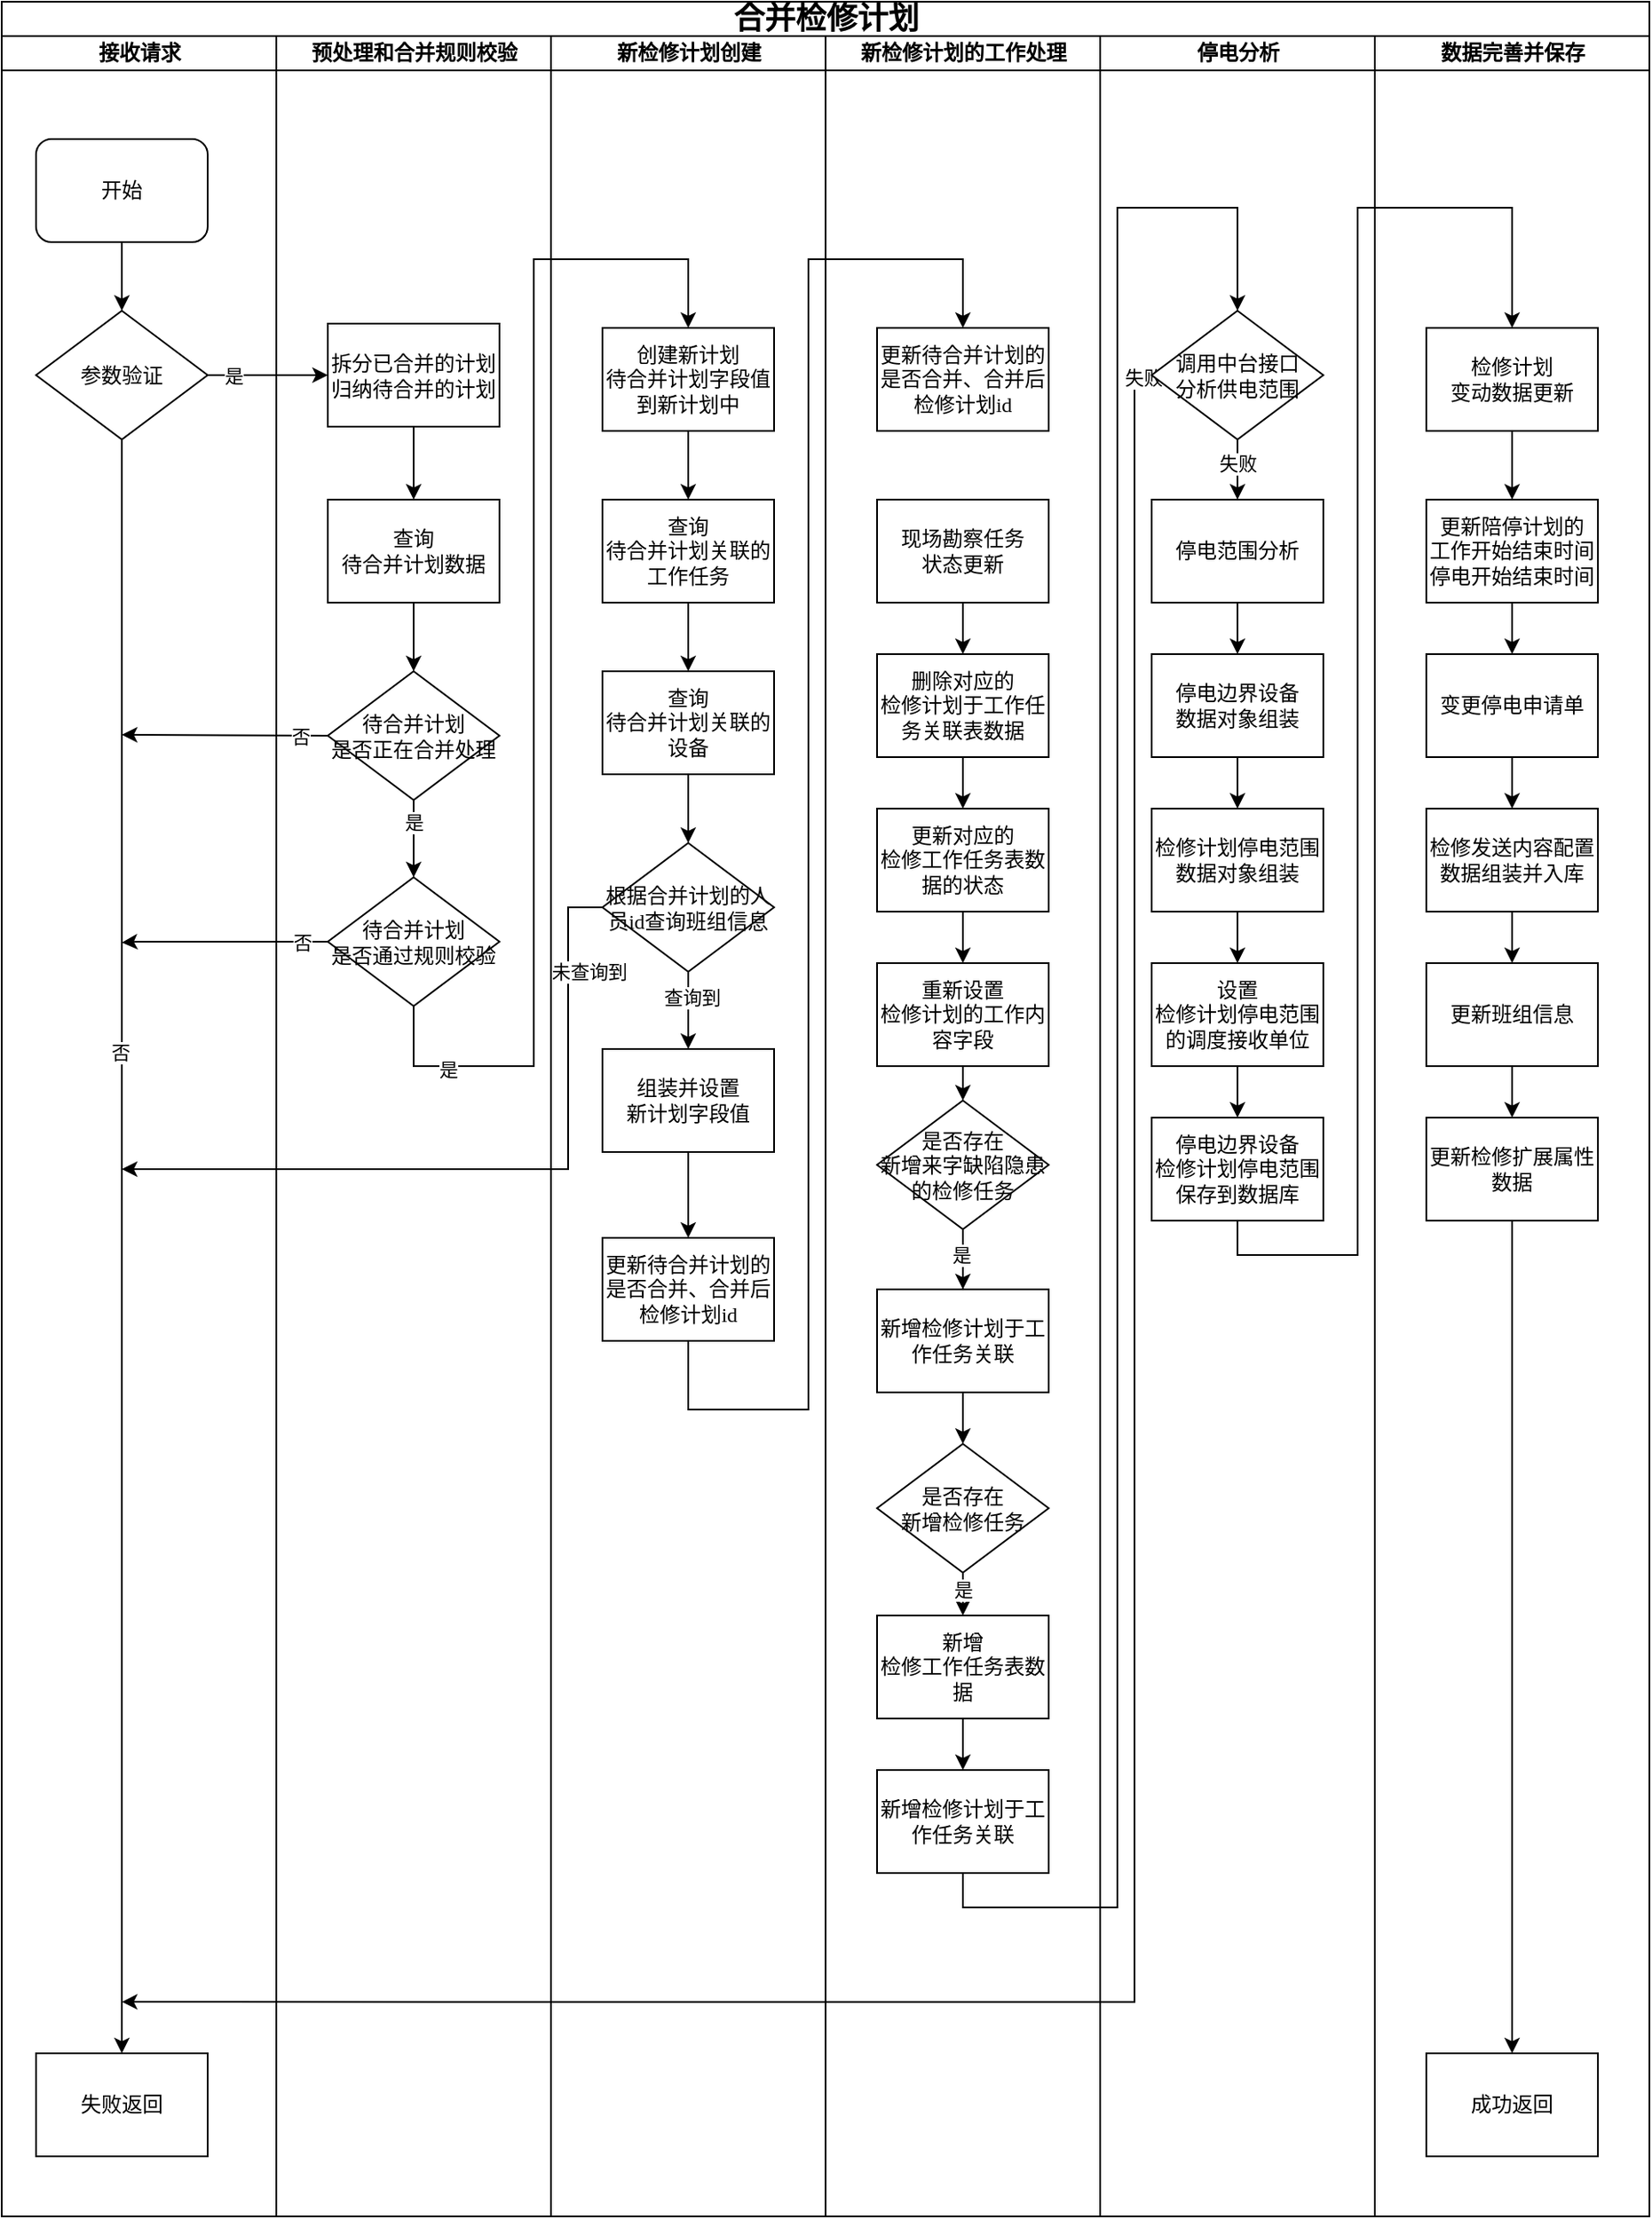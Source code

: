 <mxfile version="26.1.3">
  <diagram name="Page-1" id="74e2e168-ea6b-b213-b513-2b3c1d86103e">
    <mxGraphModel dx="1050" dy="557" grid="1" gridSize="10" guides="1" tooltips="1" connect="1" arrows="1" fold="1" page="1" pageScale="1" pageWidth="1100" pageHeight="850" background="none" math="0" shadow="0">
      <root>
        <mxCell id="0" />
        <mxCell id="1" parent="0" />
        <mxCell id="fE4-dgEbrBtRc29Lr3Ju-1" value="&lt;font style=&quot;font-size: 18px;&quot;&gt;合并检修计划&lt;/font&gt;" style="swimlane;html=1;childLayout=stackLayout;startSize=20;rounded=0;shadow=0;labelBackgroundColor=none;strokeWidth=1;fontFamily=Verdana;fontSize=8;align=center;" vertex="1" parent="1">
          <mxGeometry x="70" y="20" width="960" height="1290" as="geometry" />
        </mxCell>
        <mxCell id="fE4-dgEbrBtRc29Lr3Ju-2" value="接收请求" style="swimlane;html=1;startSize=20;" vertex="1" parent="fE4-dgEbrBtRc29Lr3Ju-1">
          <mxGeometry y="20" width="160" height="1270" as="geometry">
            <mxRectangle y="20" width="40" height="730" as="alternateBounds" />
          </mxGeometry>
        </mxCell>
        <mxCell id="fE4-dgEbrBtRc29Lr3Ju-3" style="edgeStyle=orthogonalEdgeStyle;rounded=0;orthogonalLoop=1;jettySize=auto;html=1;exitX=0.5;exitY=1;exitDx=0;exitDy=0;entryX=0.5;entryY=0;entryDx=0;entryDy=0;" edge="1" parent="fE4-dgEbrBtRc29Lr3Ju-2" source="fE4-dgEbrBtRc29Lr3Ju-4" target="fE4-dgEbrBtRc29Lr3Ju-5">
          <mxGeometry relative="1" as="geometry" />
        </mxCell>
        <mxCell id="fE4-dgEbrBtRc29Lr3Ju-4" value="&lt;font style=&quot;font-size: 12px;&quot;&gt;开始&lt;/font&gt;" style="rounded=1;whiteSpace=wrap;html=1;shadow=0;labelBackgroundColor=none;strokeWidth=1;fontFamily=Verdana;fontSize=8;align=center;" vertex="1" parent="fE4-dgEbrBtRc29Lr3Ju-2">
          <mxGeometry x="20" y="60" width="100" height="60" as="geometry" />
        </mxCell>
        <mxCell id="fE4-dgEbrBtRc29Lr3Ju-5" value="&lt;font style=&quot;font-size: 12px;&quot;&gt;参数验证&lt;/font&gt;" style="rhombus;whiteSpace=wrap;html=1;rounded=0;shadow=0;labelBackgroundColor=none;strokeWidth=1;fontFamily=Verdana;fontSize=8;align=center;" vertex="1" parent="fE4-dgEbrBtRc29Lr3Ju-2">
          <mxGeometry x="20" y="160" width="100" height="75" as="geometry" />
        </mxCell>
        <mxCell id="fE4-dgEbrBtRc29Lr3Ju-6" style="edgeStyle=orthogonalEdgeStyle;rounded=0;orthogonalLoop=1;jettySize=auto;html=1;exitX=0.5;exitY=1;exitDx=0;exitDy=0;entryX=0.5;entryY=0;entryDx=0;entryDy=0;" edge="1" parent="fE4-dgEbrBtRc29Lr3Ju-2" source="fE4-dgEbrBtRc29Lr3Ju-5" target="fE4-dgEbrBtRc29Lr3Ju-8">
          <mxGeometry relative="1" as="geometry">
            <mxPoint x="70" y="980" as="targetPoint" />
          </mxGeometry>
        </mxCell>
        <mxCell id="fE4-dgEbrBtRc29Lr3Ju-7" value="否" style="edgeLabel;html=1;align=center;verticalAlign=middle;resizable=0;points=[];" vertex="1" connectable="0" parent="fE4-dgEbrBtRc29Lr3Ju-6">
          <mxGeometry x="-0.24" y="-1" relative="1" as="geometry">
            <mxPoint as="offset" />
          </mxGeometry>
        </mxCell>
        <mxCell id="fE4-dgEbrBtRc29Lr3Ju-8" value="&lt;span style=&quot;font-size: 12px;&quot;&gt;失败返回&lt;/span&gt;" style="whiteSpace=wrap;html=1;fontSize=8;fontFamily=Verdana;rounded=0;shadow=0;labelBackgroundColor=none;strokeWidth=1;" vertex="1" parent="fE4-dgEbrBtRc29Lr3Ju-2">
          <mxGeometry x="20" y="1175" width="100" height="60" as="geometry" />
        </mxCell>
        <mxCell id="fE4-dgEbrBtRc29Lr3Ju-9" value="预处理和合并规则校验" style="swimlane;html=1;startSize=20;" vertex="1" parent="fE4-dgEbrBtRc29Lr3Ju-1">
          <mxGeometry x="160" y="20" width="160" height="1270" as="geometry" />
        </mxCell>
        <mxCell id="fE4-dgEbrBtRc29Lr3Ju-90" style="edgeStyle=orthogonalEdgeStyle;rounded=0;orthogonalLoop=1;jettySize=auto;html=1;exitX=0.5;exitY=1;exitDx=0;exitDy=0;entryX=0.5;entryY=0;entryDx=0;entryDy=0;" edge="1" parent="fE4-dgEbrBtRc29Lr3Ju-9" source="fE4-dgEbrBtRc29Lr3Ju-87">
          <mxGeometry relative="1" as="geometry">
            <mxPoint x="80" y="270" as="targetPoint" />
          </mxGeometry>
        </mxCell>
        <mxCell id="fE4-dgEbrBtRc29Lr3Ju-87" value="&lt;span style=&quot;font-size: 12px;&quot;&gt;拆分&lt;/span&gt;&lt;span style=&quot;font-size: 12px; background-color: transparent; color: light-dark(rgb(0, 0, 0), rgb(255, 255, 255));&quot;&gt;已合并的计划&lt;/span&gt;&lt;div&gt;&lt;span style=&quot;font-size: 12px;&quot;&gt;归纳待合并的计划&lt;/span&gt;&lt;/div&gt;" style="whiteSpace=wrap;html=1;fontSize=8;fontFamily=Verdana;rounded=0;shadow=0;labelBackgroundColor=none;strokeWidth=1;" vertex="1" parent="fE4-dgEbrBtRc29Lr3Ju-9">
          <mxGeometry x="30" y="167.5" width="100" height="60" as="geometry" />
        </mxCell>
        <mxCell id="fE4-dgEbrBtRc29Lr3Ju-95" style="edgeStyle=orthogonalEdgeStyle;rounded=0;orthogonalLoop=1;jettySize=auto;html=1;exitX=0;exitY=0.5;exitDx=0;exitDy=0;" edge="1" parent="fE4-dgEbrBtRc29Lr3Ju-9" source="fE4-dgEbrBtRc29Lr3Ju-92">
          <mxGeometry relative="1" as="geometry">
            <mxPoint x="-90" y="407" as="targetPoint" />
          </mxGeometry>
        </mxCell>
        <mxCell id="fE4-dgEbrBtRc29Lr3Ju-97" value="否" style="edgeLabel;html=1;align=center;verticalAlign=middle;resizable=0;points=[];" vertex="1" connectable="0" parent="fE4-dgEbrBtRc29Lr3Ju-95">
          <mxGeometry x="-0.728" relative="1" as="geometry">
            <mxPoint as="offset" />
          </mxGeometry>
        </mxCell>
        <mxCell id="fE4-dgEbrBtRc29Lr3Ju-96" style="edgeStyle=orthogonalEdgeStyle;rounded=0;orthogonalLoop=1;jettySize=auto;html=1;" edge="1" parent="fE4-dgEbrBtRc29Lr3Ju-9" source="fE4-dgEbrBtRc29Lr3Ju-93">
          <mxGeometry relative="1" as="geometry">
            <mxPoint x="-90" y="528" as="targetPoint" />
            <Array as="points">
              <mxPoint x="-80" y="528" />
              <mxPoint x="-90" y="528" />
            </Array>
          </mxGeometry>
        </mxCell>
        <mxCell id="fE4-dgEbrBtRc29Lr3Ju-98" value="否" style="edgeLabel;html=1;align=center;verticalAlign=middle;resizable=0;points=[];" vertex="1" connectable="0" parent="fE4-dgEbrBtRc29Lr3Ju-96">
          <mxGeometry x="-0.739" relative="1" as="geometry">
            <mxPoint as="offset" />
          </mxGeometry>
        </mxCell>
        <mxCell id="fE4-dgEbrBtRc29Lr3Ju-92" value="&lt;font style=&quot;font-size: 12px;&quot;&gt;待合并计划&lt;/font&gt;&lt;div&gt;&lt;font style=&quot;font-size: 12px;&quot;&gt;是否正在合并处理&lt;/font&gt;&lt;/div&gt;" style="rhombus;whiteSpace=wrap;html=1;rounded=0;shadow=0;labelBackgroundColor=none;strokeWidth=1;fontFamily=Verdana;fontSize=8;align=center;" vertex="1" parent="fE4-dgEbrBtRc29Lr3Ju-9">
          <mxGeometry x="30" y="370" width="100" height="75" as="geometry" />
        </mxCell>
        <mxCell id="fE4-dgEbrBtRc29Lr3Ju-93" value="&lt;span style=&quot;font-size: 12px;&quot;&gt;待合并计划&lt;/span&gt;&lt;div&gt;&lt;span style=&quot;font-size: 12px;&quot;&gt;是否通过规则校验&lt;/span&gt;&lt;/div&gt;" style="rhombus;whiteSpace=wrap;html=1;rounded=0;shadow=0;labelBackgroundColor=none;strokeWidth=1;fontFamily=Verdana;fontSize=8;align=center;" vertex="1" parent="fE4-dgEbrBtRc29Lr3Ju-9">
          <mxGeometry x="30" y="490" width="100" height="75" as="geometry" />
        </mxCell>
        <mxCell id="fE4-dgEbrBtRc29Lr3Ju-94" style="edgeStyle=orthogonalEdgeStyle;rounded=0;orthogonalLoop=1;jettySize=auto;html=1;exitX=0.5;exitY=1;exitDx=0;exitDy=0;" edge="1" parent="fE4-dgEbrBtRc29Lr3Ju-9" source="fE4-dgEbrBtRc29Lr3Ju-92" target="fE4-dgEbrBtRc29Lr3Ju-93">
          <mxGeometry relative="1" as="geometry" />
        </mxCell>
        <mxCell id="fE4-dgEbrBtRc29Lr3Ju-99" value="是" style="edgeLabel;html=1;align=center;verticalAlign=middle;resizable=0;points=[];" vertex="1" connectable="0" parent="fE4-dgEbrBtRc29Lr3Ju-94">
          <mxGeometry x="-0.415" relative="1" as="geometry">
            <mxPoint as="offset" />
          </mxGeometry>
        </mxCell>
        <mxCell id="fE4-dgEbrBtRc29Lr3Ju-104" style="edgeStyle=orthogonalEdgeStyle;rounded=0;orthogonalLoop=1;jettySize=auto;html=1;exitX=0.5;exitY=1;exitDx=0;exitDy=0;" edge="1" parent="fE4-dgEbrBtRc29Lr3Ju-9" source="fE4-dgEbrBtRc29Lr3Ju-103" target="fE4-dgEbrBtRc29Lr3Ju-92">
          <mxGeometry relative="1" as="geometry" />
        </mxCell>
        <mxCell id="fE4-dgEbrBtRc29Lr3Ju-103" value="&lt;span style=&quot;font-size: 12px;&quot;&gt;查询&lt;/span&gt;&lt;div&gt;&lt;span style=&quot;font-size: 12px;&quot;&gt;待合并计划数据&lt;/span&gt;&lt;/div&gt;" style="whiteSpace=wrap;html=1;fontSize=8;fontFamily=Verdana;rounded=0;shadow=0;labelBackgroundColor=none;strokeWidth=1;" vertex="1" parent="fE4-dgEbrBtRc29Lr3Ju-9">
          <mxGeometry x="30" y="270" width="100" height="60" as="geometry" />
        </mxCell>
        <mxCell id="fE4-dgEbrBtRc29Lr3Ju-13" value="新检修计划创建" style="swimlane;html=1;startSize=20;" vertex="1" parent="fE4-dgEbrBtRc29Lr3Ju-1">
          <mxGeometry x="320" y="20" width="160" height="1270" as="geometry" />
        </mxCell>
        <mxCell id="fE4-dgEbrBtRc29Lr3Ju-17" style="edgeStyle=orthogonalEdgeStyle;rounded=0;orthogonalLoop=1;jettySize=auto;html=1;exitX=0.5;exitY=1;exitDx=0;exitDy=0;entryX=0.5;entryY=0;entryDx=0;entryDy=0;" edge="1" parent="fE4-dgEbrBtRc29Lr3Ju-13" source="fE4-dgEbrBtRc29Lr3Ju-18" target="fE4-dgEbrBtRc29Lr3Ju-20">
          <mxGeometry relative="1" as="geometry" />
        </mxCell>
        <mxCell id="fE4-dgEbrBtRc29Lr3Ju-18" value="&lt;span style=&quot;font-size: 12px;&quot;&gt;查询&lt;/span&gt;&lt;div&gt;&lt;span style=&quot;font-size: 12px;&quot;&gt;待合并计划关联的工作任务&lt;/span&gt;&lt;/div&gt;" style="whiteSpace=wrap;html=1;fontSize=8;fontFamily=Verdana;rounded=0;shadow=0;labelBackgroundColor=none;strokeWidth=1;" vertex="1" parent="fE4-dgEbrBtRc29Lr3Ju-13">
          <mxGeometry x="30" y="270" width="100" height="60" as="geometry" />
        </mxCell>
        <mxCell id="fE4-dgEbrBtRc29Lr3Ju-107" style="edgeStyle=orthogonalEdgeStyle;rounded=0;orthogonalLoop=1;jettySize=auto;html=1;exitX=0.5;exitY=1;exitDx=0;exitDy=0;entryX=0.5;entryY=0;entryDx=0;entryDy=0;" edge="1" parent="fE4-dgEbrBtRc29Lr3Ju-13" source="fE4-dgEbrBtRc29Lr3Ju-20" target="fE4-dgEbrBtRc29Lr3Ju-106">
          <mxGeometry relative="1" as="geometry" />
        </mxCell>
        <mxCell id="fE4-dgEbrBtRc29Lr3Ju-20" value="&lt;span style=&quot;font-size: 12px;&quot;&gt;查询&lt;/span&gt;&lt;div&gt;&lt;span style=&quot;font-size: 12px;&quot;&gt;待合并计划关联的&lt;/span&gt;&lt;/div&gt;&lt;div&gt;&lt;span style=&quot;font-size: 12px;&quot;&gt;设备&lt;/span&gt;&lt;/div&gt;" style="whiteSpace=wrap;html=1;fontSize=8;fontFamily=Verdana;rounded=0;shadow=0;labelBackgroundColor=none;strokeWidth=1;" vertex="1" parent="fE4-dgEbrBtRc29Lr3Ju-13">
          <mxGeometry x="30" y="370" width="100" height="60" as="geometry" />
        </mxCell>
        <mxCell id="fE4-dgEbrBtRc29Lr3Ju-105" style="edgeStyle=orthogonalEdgeStyle;rounded=0;orthogonalLoop=1;jettySize=auto;html=1;exitX=0.5;exitY=1;exitDx=0;exitDy=0;" edge="1" parent="fE4-dgEbrBtRc29Lr3Ju-13" source="fE4-dgEbrBtRc29Lr3Ju-100" target="fE4-dgEbrBtRc29Lr3Ju-18">
          <mxGeometry relative="1" as="geometry" />
        </mxCell>
        <mxCell id="fE4-dgEbrBtRc29Lr3Ju-100" value="&lt;span style=&quot;font-size: 12px;&quot;&gt;创建新计划&lt;/span&gt;&lt;div&gt;&lt;span style=&quot;font-size: 12px;&quot;&gt;待合并计划字段值到新计划中&lt;/span&gt;&lt;/div&gt;" style="whiteSpace=wrap;html=1;fontSize=8;fontFamily=Verdana;rounded=0;shadow=0;labelBackgroundColor=none;strokeWidth=1;" vertex="1" parent="fE4-dgEbrBtRc29Lr3Ju-13">
          <mxGeometry x="30" y="170" width="100" height="60" as="geometry" />
        </mxCell>
        <mxCell id="fE4-dgEbrBtRc29Lr3Ju-117" style="edgeStyle=orthogonalEdgeStyle;rounded=0;orthogonalLoop=1;jettySize=auto;html=1;exitX=0.5;exitY=1;exitDx=0;exitDy=0;" edge="1" parent="fE4-dgEbrBtRc29Lr3Ju-13" source="fE4-dgEbrBtRc29Lr3Ju-106" target="fE4-dgEbrBtRc29Lr3Ju-116">
          <mxGeometry relative="1" as="geometry" />
        </mxCell>
        <mxCell id="fE4-dgEbrBtRc29Lr3Ju-122" value="查询到" style="edgeLabel;html=1;align=center;verticalAlign=middle;resizable=0;points=[];" vertex="1" connectable="0" parent="fE4-dgEbrBtRc29Lr3Ju-117">
          <mxGeometry x="-0.36" y="2" relative="1" as="geometry">
            <mxPoint as="offset" />
          </mxGeometry>
        </mxCell>
        <mxCell id="fE4-dgEbrBtRc29Lr3Ju-118" style="edgeStyle=orthogonalEdgeStyle;rounded=0;orthogonalLoop=1;jettySize=auto;html=1;exitX=0;exitY=0.5;exitDx=0;exitDy=0;" edge="1" parent="fE4-dgEbrBtRc29Lr3Ju-13" source="fE4-dgEbrBtRc29Lr3Ju-106">
          <mxGeometry relative="1" as="geometry">
            <mxPoint x="-250" y="660" as="targetPoint" />
            <Array as="points">
              <mxPoint x="10" y="507" />
              <mxPoint x="10" y="660" />
              <mxPoint x="-250" y="660" />
            </Array>
          </mxGeometry>
        </mxCell>
        <mxCell id="fE4-dgEbrBtRc29Lr3Ju-106" value="&lt;span style=&quot;font-size: 12px;&quot;&gt;根据合并计划的人员id查询班组信息&lt;/span&gt;" style="rhombus;whiteSpace=wrap;html=1;rounded=0;shadow=0;labelBackgroundColor=none;strokeWidth=1;fontFamily=Verdana;fontSize=8;align=center;" vertex="1" parent="fE4-dgEbrBtRc29Lr3Ju-13">
          <mxGeometry x="30" y="470" width="100" height="75" as="geometry" />
        </mxCell>
        <mxCell id="fE4-dgEbrBtRc29Lr3Ju-126" style="edgeStyle=orthogonalEdgeStyle;rounded=0;orthogonalLoop=1;jettySize=auto;html=1;exitX=0.5;exitY=1;exitDx=0;exitDy=0;entryX=0.5;entryY=0;entryDx=0;entryDy=0;" edge="1" parent="fE4-dgEbrBtRc29Lr3Ju-13" source="fE4-dgEbrBtRc29Lr3Ju-116" target="fE4-dgEbrBtRc29Lr3Ju-125">
          <mxGeometry relative="1" as="geometry" />
        </mxCell>
        <mxCell id="fE4-dgEbrBtRc29Lr3Ju-116" value="&lt;span style=&quot;font-size: 12px;&quot;&gt;组装并设置&lt;/span&gt;&lt;div&gt;&lt;span style=&quot;font-size: 12px;&quot;&gt;新计划字段值&lt;/span&gt;&lt;/div&gt;" style="whiteSpace=wrap;html=1;fontSize=8;fontFamily=Verdana;rounded=0;shadow=0;labelBackgroundColor=none;strokeWidth=1;" vertex="1" parent="fE4-dgEbrBtRc29Lr3Ju-13">
          <mxGeometry x="30" y="590" width="100" height="60" as="geometry" />
        </mxCell>
        <mxCell id="fE4-dgEbrBtRc29Lr3Ju-121" value="未查询到" style="edgeLabel;html=1;align=center;verticalAlign=middle;resizable=0;points=[];" vertex="1" connectable="0" parent="fE4-dgEbrBtRc29Lr3Ju-13">
          <mxGeometry x="22.199" y="544.999" as="geometry" />
        </mxCell>
        <mxCell id="fE4-dgEbrBtRc29Lr3Ju-125" value="&lt;span style=&quot;font-size: 12px;&quot;&gt;更新待合并计划的是否合并、合并后检修计划id&lt;/span&gt;" style="whiteSpace=wrap;html=1;fontSize=8;fontFamily=Verdana;rounded=0;shadow=0;labelBackgroundColor=none;strokeWidth=1;" vertex="1" parent="fE4-dgEbrBtRc29Lr3Ju-13">
          <mxGeometry x="30" y="700" width="100" height="60" as="geometry" />
        </mxCell>
        <mxCell id="fE4-dgEbrBtRc29Lr3Ju-21" value="新检修计划的工作处理" style="swimlane;html=1;startSize=20;" vertex="1" parent="fE4-dgEbrBtRc29Lr3Ju-1">
          <mxGeometry x="480" y="20" width="160" height="1270" as="geometry" />
        </mxCell>
        <mxCell id="fE4-dgEbrBtRc29Lr3Ju-27" style="edgeStyle=orthogonalEdgeStyle;rounded=0;orthogonalLoop=1;jettySize=auto;html=1;exitX=0.5;exitY=1;exitDx=0;exitDy=0;" edge="1" parent="fE4-dgEbrBtRc29Lr3Ju-21" source="fE4-dgEbrBtRc29Lr3Ju-28" target="fE4-dgEbrBtRc29Lr3Ju-30">
          <mxGeometry relative="1" as="geometry" />
        </mxCell>
        <mxCell id="fE4-dgEbrBtRc29Lr3Ju-28" value="&lt;span style=&quot;font-size: 12px;&quot;&gt;现场勘察任务&lt;/span&gt;&lt;div&gt;&lt;span style=&quot;font-size: 12px;&quot;&gt;状态更新&lt;/span&gt;&lt;/div&gt;" style="whiteSpace=wrap;html=1;fontSize=8;fontFamily=Verdana;rounded=0;shadow=0;labelBackgroundColor=none;strokeWidth=1;" vertex="1" parent="fE4-dgEbrBtRc29Lr3Ju-21">
          <mxGeometry x="30" y="270" width="100" height="60" as="geometry" />
        </mxCell>
        <mxCell id="fE4-dgEbrBtRc29Lr3Ju-29" style="edgeStyle=orthogonalEdgeStyle;rounded=0;orthogonalLoop=1;jettySize=auto;html=1;exitX=0.5;exitY=1;exitDx=0;exitDy=0;entryX=0.5;entryY=0;entryDx=0;entryDy=0;" edge="1" parent="fE4-dgEbrBtRc29Lr3Ju-21" source="fE4-dgEbrBtRc29Lr3Ju-30" target="fE4-dgEbrBtRc29Lr3Ju-32">
          <mxGeometry relative="1" as="geometry" />
        </mxCell>
        <mxCell id="fE4-dgEbrBtRc29Lr3Ju-30" value="&lt;span style=&quot;font-size: 12px;&quot;&gt;删除对应的&lt;/span&gt;&lt;div&gt;&lt;span style=&quot;font-size: 12px;&quot;&gt;检修计划于工作任务关联表数据&lt;/span&gt;&lt;/div&gt;" style="whiteSpace=wrap;html=1;fontSize=8;fontFamily=Verdana;rounded=0;shadow=0;labelBackgroundColor=none;strokeWidth=1;" vertex="1" parent="fE4-dgEbrBtRc29Lr3Ju-21">
          <mxGeometry x="30" y="360" width="100" height="60" as="geometry" />
        </mxCell>
        <mxCell id="fE4-dgEbrBtRc29Lr3Ju-31" style="edgeStyle=orthogonalEdgeStyle;rounded=0;orthogonalLoop=1;jettySize=auto;html=1;exitX=0.5;exitY=1;exitDx=0;exitDy=0;entryX=0.5;entryY=0;entryDx=0;entryDy=0;" edge="1" parent="fE4-dgEbrBtRc29Lr3Ju-21" source="fE4-dgEbrBtRc29Lr3Ju-32" target="fE4-dgEbrBtRc29Lr3Ju-34">
          <mxGeometry relative="1" as="geometry" />
        </mxCell>
        <mxCell id="fE4-dgEbrBtRc29Lr3Ju-32" value="&lt;span style=&quot;font-size: 12px;&quot;&gt;更新对应的&lt;/span&gt;&lt;div&gt;&lt;span style=&quot;font-size: 12px;&quot;&gt;检修工作任务表数据的状态&lt;/span&gt;&lt;/div&gt;" style="whiteSpace=wrap;html=1;fontSize=8;fontFamily=Verdana;rounded=0;shadow=0;labelBackgroundColor=none;strokeWidth=1;" vertex="1" parent="fE4-dgEbrBtRc29Lr3Ju-21">
          <mxGeometry x="30" y="450" width="100" height="60" as="geometry" />
        </mxCell>
        <mxCell id="fE4-dgEbrBtRc29Lr3Ju-33" style="edgeStyle=orthogonalEdgeStyle;rounded=0;orthogonalLoop=1;jettySize=auto;html=1;exitX=0.5;exitY=1;exitDx=0;exitDy=0;entryX=0.5;entryY=0;entryDx=0;entryDy=0;" edge="1" parent="fE4-dgEbrBtRc29Lr3Ju-21" source="fE4-dgEbrBtRc29Lr3Ju-34" target="fE4-dgEbrBtRc29Lr3Ju-42">
          <mxGeometry relative="1" as="geometry" />
        </mxCell>
        <mxCell id="fE4-dgEbrBtRc29Lr3Ju-34" value="&lt;span style=&quot;font-size: 12px;&quot;&gt;重新设置&lt;/span&gt;&lt;div&gt;&lt;span style=&quot;font-size: 12px;&quot;&gt;检修计划的工作内容字段&lt;/span&gt;&lt;/div&gt;" style="whiteSpace=wrap;html=1;fontSize=8;fontFamily=Verdana;rounded=0;shadow=0;labelBackgroundColor=none;strokeWidth=1;" vertex="1" parent="fE4-dgEbrBtRc29Lr3Ju-21">
          <mxGeometry x="30" y="540" width="100" height="60" as="geometry" />
        </mxCell>
        <mxCell id="fE4-dgEbrBtRc29Lr3Ju-35" value="&lt;span style=&quot;font-size: 12px;&quot;&gt;是否存在&lt;/span&gt;&lt;div&gt;&lt;span style=&quot;font-size: 12px;&quot;&gt;新增&lt;/span&gt;&lt;span style=&quot;font-size: 12px; background-color: transparent; color: light-dark(rgb(0, 0, 0), rgb(255, 255, 255));&quot;&gt;检修任务&lt;/span&gt;&lt;/div&gt;" style="rhombus;whiteSpace=wrap;html=1;rounded=0;shadow=0;labelBackgroundColor=none;strokeWidth=1;fontFamily=Verdana;fontSize=8;align=center;" vertex="1" parent="fE4-dgEbrBtRc29Lr3Ju-21">
          <mxGeometry x="30" y="820" width="100" height="75" as="geometry" />
        </mxCell>
        <mxCell id="fE4-dgEbrBtRc29Lr3Ju-36" value="&lt;div&gt;&lt;span style=&quot;font-size: 12px;&quot;&gt;新增&lt;/span&gt;&lt;/div&gt;&lt;div&gt;&lt;span style=&quot;font-size: 12px;&quot;&gt;检修工作任务表数据&lt;/span&gt;&lt;/div&gt;" style="whiteSpace=wrap;html=1;fontSize=8;fontFamily=Verdana;rounded=0;shadow=0;labelBackgroundColor=none;strokeWidth=1;" vertex="1" parent="fE4-dgEbrBtRc29Lr3Ju-21">
          <mxGeometry x="30" y="920" width="100" height="60" as="geometry" />
        </mxCell>
        <mxCell id="fE4-dgEbrBtRc29Lr3Ju-37" value="&lt;span style=&quot;font-size: 12px;&quot;&gt;新增检修计划于工作任务关联&lt;/span&gt;" style="whiteSpace=wrap;html=1;fontSize=8;fontFamily=Verdana;rounded=0;shadow=0;labelBackgroundColor=none;strokeWidth=1;" vertex="1" parent="fE4-dgEbrBtRc29Lr3Ju-21">
          <mxGeometry x="30" y="1010" width="100" height="60" as="geometry" />
        </mxCell>
        <mxCell id="fE4-dgEbrBtRc29Lr3Ju-38" style="edgeStyle=orthogonalEdgeStyle;rounded=0;orthogonalLoop=1;jettySize=auto;html=1;entryX=1;entryY=0.5;entryDx=0;entryDy=0;" edge="1" parent="fE4-dgEbrBtRc29Lr3Ju-21" source="fE4-dgEbrBtRc29Lr3Ju-39" target="fE4-dgEbrBtRc29Lr3Ju-42">
          <mxGeometry relative="1" as="geometry">
            <Array as="points">
              <mxPoint x="80" y="657" />
            </Array>
          </mxGeometry>
        </mxCell>
        <mxCell id="fE4-dgEbrBtRc29Lr3Ju-39" value="&lt;div&gt;&lt;span style=&quot;font-size: 12px;&quot;&gt;新增检修计划于工作任务关联&lt;/span&gt;&lt;/div&gt;" style="whiteSpace=wrap;html=1;fontSize=8;fontFamily=Verdana;rounded=0;shadow=0;labelBackgroundColor=none;strokeWidth=1;" vertex="1" parent="fE4-dgEbrBtRc29Lr3Ju-21">
          <mxGeometry x="30" y="730" width="100" height="60" as="geometry" />
        </mxCell>
        <mxCell id="fE4-dgEbrBtRc29Lr3Ju-42" value="&lt;span style=&quot;font-size: 12px;&quot;&gt;是否存在&lt;/span&gt;&lt;div&gt;&lt;span style=&quot;font-size: 12px;&quot;&gt;新增来字缺陷隐患&lt;/span&gt;&lt;/div&gt;&lt;div&gt;&lt;span style=&quot;font-size: 12px;&quot;&gt;的检修任务&lt;/span&gt;&lt;/div&gt;" style="rhombus;whiteSpace=wrap;html=1;rounded=0;shadow=0;labelBackgroundColor=none;strokeWidth=1;fontFamily=Verdana;fontSize=8;align=center;" vertex="1" parent="fE4-dgEbrBtRc29Lr3Ju-21">
          <mxGeometry x="30" y="620" width="100" height="75" as="geometry" />
        </mxCell>
        <mxCell id="fE4-dgEbrBtRc29Lr3Ju-43" style="edgeStyle=orthogonalEdgeStyle;rounded=0;orthogonalLoop=1;jettySize=auto;html=1;exitX=0.5;exitY=1;exitDx=0;exitDy=0;entryX=0.5;entryY=0;entryDx=0;entryDy=0;" edge="1" parent="fE4-dgEbrBtRc29Lr3Ju-21" source="fE4-dgEbrBtRc29Lr3Ju-35" target="fE4-dgEbrBtRc29Lr3Ju-36">
          <mxGeometry relative="1" as="geometry" />
        </mxCell>
        <mxCell id="fE4-dgEbrBtRc29Lr3Ju-44" value="是" style="edgeLabel;html=1;align=center;verticalAlign=middle;resizable=0;points=[];" vertex="1" connectable="0" parent="fE4-dgEbrBtRc29Lr3Ju-43">
          <mxGeometry x="-0.2" relative="1" as="geometry">
            <mxPoint as="offset" />
          </mxGeometry>
        </mxCell>
        <mxCell id="fE4-dgEbrBtRc29Lr3Ju-45" style="edgeStyle=orthogonalEdgeStyle;rounded=0;orthogonalLoop=1;jettySize=auto;html=1;exitX=0.5;exitY=1;exitDx=0;exitDy=0;entryX=0.5;entryY=0;entryDx=0;entryDy=0;" edge="1" parent="fE4-dgEbrBtRc29Lr3Ju-21" source="fE4-dgEbrBtRc29Lr3Ju-36" target="fE4-dgEbrBtRc29Lr3Ju-37">
          <mxGeometry relative="1" as="geometry" />
        </mxCell>
        <mxCell id="fE4-dgEbrBtRc29Lr3Ju-46" style="edgeStyle=orthogonalEdgeStyle;rounded=0;orthogonalLoop=1;jettySize=auto;html=1;exitX=0.5;exitY=1;exitDx=0;exitDy=0;entryX=0.5;entryY=0;entryDx=0;entryDy=0;" edge="1" parent="fE4-dgEbrBtRc29Lr3Ju-21" source="fE4-dgEbrBtRc29Lr3Ju-39" target="fE4-dgEbrBtRc29Lr3Ju-35">
          <mxGeometry relative="1" as="geometry">
            <mxPoint x="240" y="360" as="targetPoint" />
          </mxGeometry>
        </mxCell>
        <mxCell id="fE4-dgEbrBtRc29Lr3Ju-47" style="edgeStyle=orthogonalEdgeStyle;rounded=0;orthogonalLoop=1;jettySize=auto;html=1;exitX=0.5;exitY=1;exitDx=0;exitDy=0;entryX=0.5;entryY=0;entryDx=0;entryDy=0;" edge="1" parent="fE4-dgEbrBtRc29Lr3Ju-21" source="fE4-dgEbrBtRc29Lr3Ju-42" target="fE4-dgEbrBtRc29Lr3Ju-39">
          <mxGeometry relative="1" as="geometry" />
        </mxCell>
        <mxCell id="fE4-dgEbrBtRc29Lr3Ju-48" value="是" style="edgeLabel;html=1;align=center;verticalAlign=middle;resizable=0;points=[];" vertex="1" connectable="0" parent="fE4-dgEbrBtRc29Lr3Ju-47">
          <mxGeometry x="-0.168" y="-1" relative="1" as="geometry">
            <mxPoint as="offset" />
          </mxGeometry>
        </mxCell>
        <mxCell id="fE4-dgEbrBtRc29Lr3Ju-123" value="&lt;span style=&quot;font-size: 12px;&quot;&gt;更新待合并计划的是否合并、合并后检修计划id&lt;/span&gt;" style="whiteSpace=wrap;html=1;fontSize=8;fontFamily=Verdana;rounded=0;shadow=0;labelBackgroundColor=none;strokeWidth=1;" vertex="1" parent="fE4-dgEbrBtRc29Lr3Ju-21">
          <mxGeometry x="30" y="170" width="100" height="60" as="geometry" />
        </mxCell>
        <mxCell id="fE4-dgEbrBtRc29Lr3Ju-49" value="停电分析" style="swimlane;html=1;startSize=20;" vertex="1" parent="fE4-dgEbrBtRc29Lr3Ju-1">
          <mxGeometry x="640" y="20" width="160" height="1270" as="geometry" />
        </mxCell>
        <mxCell id="fE4-dgEbrBtRc29Lr3Ju-50" style="edgeStyle=orthogonalEdgeStyle;rounded=0;orthogonalLoop=1;jettySize=auto;html=1;exitX=0.5;exitY=1;exitDx=0;exitDy=0;entryX=0.5;entryY=0;entryDx=0;entryDy=0;" edge="1" parent="fE4-dgEbrBtRc29Lr3Ju-49" source="fE4-dgEbrBtRc29Lr3Ju-54" target="fE4-dgEbrBtRc29Lr3Ju-56">
          <mxGeometry relative="1" as="geometry" />
        </mxCell>
        <mxCell id="fE4-dgEbrBtRc29Lr3Ju-51" value="失败" style="edgeLabel;html=1;align=center;verticalAlign=middle;resizable=0;points=[];" vertex="1" connectable="0" parent="fE4-dgEbrBtRc29Lr3Ju-50">
          <mxGeometry x="-0.215" relative="1" as="geometry">
            <mxPoint as="offset" />
          </mxGeometry>
        </mxCell>
        <mxCell id="fE4-dgEbrBtRc29Lr3Ju-52" style="edgeStyle=orthogonalEdgeStyle;rounded=0;orthogonalLoop=1;jettySize=auto;html=1;exitX=0;exitY=0.5;exitDx=0;exitDy=0;" edge="1" parent="fE4-dgEbrBtRc29Lr3Ju-49" source="fE4-dgEbrBtRc29Lr3Ju-54">
          <mxGeometry relative="1" as="geometry">
            <mxPoint x="-570" y="1145.053" as="targetPoint" />
            <Array as="points">
              <mxPoint x="20" y="197" />
              <mxPoint x="20" y="1145" />
            </Array>
          </mxGeometry>
        </mxCell>
        <mxCell id="fE4-dgEbrBtRc29Lr3Ju-53" value="失败" style="edgeLabel;html=1;align=center;verticalAlign=middle;resizable=0;points=[];" vertex="1" connectable="0" parent="fE4-dgEbrBtRc29Lr3Ju-52">
          <mxGeometry x="-0.993" y="1" relative="1" as="geometry">
            <mxPoint as="offset" />
          </mxGeometry>
        </mxCell>
        <mxCell id="fE4-dgEbrBtRc29Lr3Ju-54" value="&lt;span style=&quot;font-size: 12px;&quot;&gt;调用中台接口&lt;/span&gt;&lt;div&gt;&lt;span style=&quot;font-size: 12px;&quot;&gt;分析供电范围&lt;/span&gt;&lt;/div&gt;" style="rhombus;whiteSpace=wrap;html=1;rounded=0;shadow=0;labelBackgroundColor=none;strokeWidth=1;fontFamily=Verdana;fontSize=8;align=center;" vertex="1" parent="fE4-dgEbrBtRc29Lr3Ju-49">
          <mxGeometry x="30" y="160" width="100" height="75" as="geometry" />
        </mxCell>
        <mxCell id="fE4-dgEbrBtRc29Lr3Ju-55" style="edgeStyle=orthogonalEdgeStyle;rounded=0;orthogonalLoop=1;jettySize=auto;html=1;exitX=0.5;exitY=1;exitDx=0;exitDy=0;entryX=0.5;entryY=0;entryDx=0;entryDy=0;" edge="1" parent="fE4-dgEbrBtRc29Lr3Ju-49" source="fE4-dgEbrBtRc29Lr3Ju-56" target="fE4-dgEbrBtRc29Lr3Ju-58">
          <mxGeometry relative="1" as="geometry" />
        </mxCell>
        <mxCell id="fE4-dgEbrBtRc29Lr3Ju-56" value="&lt;div&gt;&lt;span style=&quot;font-size: 12px;&quot;&gt;停电范围分析&lt;/span&gt;&lt;/div&gt;" style="whiteSpace=wrap;html=1;fontSize=8;fontFamily=Verdana;rounded=0;shadow=0;labelBackgroundColor=none;strokeWidth=1;" vertex="1" parent="fE4-dgEbrBtRc29Lr3Ju-49">
          <mxGeometry x="30" y="270" width="100" height="60" as="geometry" />
        </mxCell>
        <mxCell id="fE4-dgEbrBtRc29Lr3Ju-57" style="edgeStyle=orthogonalEdgeStyle;rounded=0;orthogonalLoop=1;jettySize=auto;html=1;exitX=0.5;exitY=1;exitDx=0;exitDy=0;entryX=0.5;entryY=0;entryDx=0;entryDy=0;" edge="1" parent="fE4-dgEbrBtRc29Lr3Ju-49" source="fE4-dgEbrBtRc29Lr3Ju-58" target="fE4-dgEbrBtRc29Lr3Ju-60">
          <mxGeometry relative="1" as="geometry" />
        </mxCell>
        <mxCell id="fE4-dgEbrBtRc29Lr3Ju-58" value="&lt;div&gt;&lt;span style=&quot;font-size: 12px;&quot;&gt;停电边界设备&lt;/span&gt;&lt;/div&gt;&lt;div&gt;&lt;span style=&quot;font-size: 12px;&quot;&gt;数据对象组装&lt;/span&gt;&lt;/div&gt;" style="whiteSpace=wrap;html=1;fontSize=8;fontFamily=Verdana;rounded=0;shadow=0;labelBackgroundColor=none;strokeWidth=1;" vertex="1" parent="fE4-dgEbrBtRc29Lr3Ju-49">
          <mxGeometry x="30" y="360" width="100" height="60" as="geometry" />
        </mxCell>
        <mxCell id="fE4-dgEbrBtRc29Lr3Ju-59" style="edgeStyle=orthogonalEdgeStyle;rounded=0;orthogonalLoop=1;jettySize=auto;html=1;exitX=0.5;exitY=1;exitDx=0;exitDy=0;entryX=0.5;entryY=0;entryDx=0;entryDy=0;" edge="1" parent="fE4-dgEbrBtRc29Lr3Ju-49" source="fE4-dgEbrBtRc29Lr3Ju-60" target="fE4-dgEbrBtRc29Lr3Ju-62">
          <mxGeometry relative="1" as="geometry" />
        </mxCell>
        <mxCell id="fE4-dgEbrBtRc29Lr3Ju-60" value="&lt;div&gt;&lt;span style=&quot;font-size: 12px;&quot;&gt;检修计划停电范围&lt;/span&gt;&lt;/div&gt;&lt;div&gt;&lt;span style=&quot;font-size: 12px;&quot;&gt;数据对象组装&lt;/span&gt;&lt;/div&gt;" style="whiteSpace=wrap;html=1;fontSize=8;fontFamily=Verdana;rounded=0;shadow=0;labelBackgroundColor=none;strokeWidth=1;" vertex="1" parent="fE4-dgEbrBtRc29Lr3Ju-49">
          <mxGeometry x="30" y="450" width="100" height="60" as="geometry" />
        </mxCell>
        <mxCell id="fE4-dgEbrBtRc29Lr3Ju-61" value="" style="edgeStyle=orthogonalEdgeStyle;rounded=0;orthogonalLoop=1;jettySize=auto;html=1;" edge="1" parent="fE4-dgEbrBtRc29Lr3Ju-49" source="fE4-dgEbrBtRc29Lr3Ju-62" target="fE4-dgEbrBtRc29Lr3Ju-63">
          <mxGeometry relative="1" as="geometry" />
        </mxCell>
        <mxCell id="fE4-dgEbrBtRc29Lr3Ju-62" value="&lt;span style=&quot;font-size: 12px;&quot;&gt;设置&lt;/span&gt;&lt;div&gt;&lt;span style=&quot;font-size: 12px;&quot;&gt;检修计划停电范围&lt;/span&gt;&lt;/div&gt;&lt;div&gt;&lt;span style=&quot;font-size: 12px;&quot;&gt;的调度接收单位&lt;/span&gt;&lt;/div&gt;" style="whiteSpace=wrap;html=1;fontSize=8;fontFamily=Verdana;rounded=0;shadow=0;labelBackgroundColor=none;strokeWidth=1;" vertex="1" parent="fE4-dgEbrBtRc29Lr3Ju-49">
          <mxGeometry x="30" y="540" width="100" height="60" as="geometry" />
        </mxCell>
        <mxCell id="fE4-dgEbrBtRc29Lr3Ju-63" value="&lt;div&gt;&lt;span style=&quot;font-size: 12px;&quot;&gt;停电边界设备&lt;/span&gt;&lt;/div&gt;&lt;div&gt;&lt;span style=&quot;font-size: 12px;&quot;&gt;检修计划停电范围&lt;/span&gt;&lt;span style=&quot;font-size: 12px;&quot;&gt;&lt;/span&gt;&lt;/div&gt;&lt;div&gt;&lt;span style=&quot;font-size: 12px;&quot;&gt;保存到数据库&lt;/span&gt;&lt;/div&gt;" style="whiteSpace=wrap;html=1;fontSize=8;fontFamily=Verdana;rounded=0;shadow=0;labelBackgroundColor=none;strokeWidth=1;" vertex="1" parent="fE4-dgEbrBtRc29Lr3Ju-49">
          <mxGeometry x="30" y="630" width="100" height="60" as="geometry" />
        </mxCell>
        <mxCell id="fE4-dgEbrBtRc29Lr3Ju-64" value="" style="edgeStyle=orthogonalEdgeStyle;rounded=0;orthogonalLoop=1;jettySize=auto;html=1;" edge="1" parent="fE4-dgEbrBtRc29Lr3Ju-1" source="fE4-dgEbrBtRc29Lr3Ju-5">
          <mxGeometry relative="1" as="geometry">
            <mxPoint x="190" y="217.5" as="targetPoint" />
          </mxGeometry>
        </mxCell>
        <mxCell id="fE4-dgEbrBtRc29Lr3Ju-65" value="是" style="edgeLabel;html=1;align=center;verticalAlign=middle;resizable=0;points=[];" vertex="1" connectable="0" parent="fE4-dgEbrBtRc29Lr3Ju-64">
          <mxGeometry x="-0.577" relative="1" as="geometry">
            <mxPoint as="offset" />
          </mxGeometry>
        </mxCell>
        <mxCell id="fE4-dgEbrBtRc29Lr3Ju-70" value="数据完善并保存" style="swimlane;html=1;startSize=20;" vertex="1" parent="fE4-dgEbrBtRc29Lr3Ju-1">
          <mxGeometry x="800" y="20" width="160" height="1270" as="geometry" />
        </mxCell>
        <mxCell id="fE4-dgEbrBtRc29Lr3Ju-71" style="edgeStyle=orthogonalEdgeStyle;rounded=0;orthogonalLoop=1;jettySize=auto;html=1;exitX=0.5;exitY=1;exitDx=0;exitDy=0;entryX=0.5;entryY=0;entryDx=0;entryDy=0;" edge="1" parent="fE4-dgEbrBtRc29Lr3Ju-70" source="fE4-dgEbrBtRc29Lr3Ju-72" target="fE4-dgEbrBtRc29Lr3Ju-74">
          <mxGeometry relative="1" as="geometry" />
        </mxCell>
        <mxCell id="fE4-dgEbrBtRc29Lr3Ju-72" value="&lt;div&gt;&lt;span style=&quot;font-size: 12px;&quot;&gt;检修计划&lt;/span&gt;&lt;/div&gt;&lt;div&gt;&lt;span style=&quot;font-size: 12px;&quot;&gt;变动数据更新&lt;/span&gt;&lt;/div&gt;" style="whiteSpace=wrap;html=1;fontSize=8;fontFamily=Verdana;rounded=0;shadow=0;labelBackgroundColor=none;strokeWidth=1;" vertex="1" parent="fE4-dgEbrBtRc29Lr3Ju-70">
          <mxGeometry x="30" y="170" width="100" height="60" as="geometry" />
        </mxCell>
        <mxCell id="fE4-dgEbrBtRc29Lr3Ju-73" style="edgeStyle=orthogonalEdgeStyle;rounded=0;orthogonalLoop=1;jettySize=auto;html=1;exitX=0.5;exitY=1;exitDx=0;exitDy=0;entryX=0.5;entryY=0;entryDx=0;entryDy=0;" edge="1" parent="fE4-dgEbrBtRc29Lr3Ju-70" source="fE4-dgEbrBtRc29Lr3Ju-74" target="fE4-dgEbrBtRc29Lr3Ju-76">
          <mxGeometry relative="1" as="geometry" />
        </mxCell>
        <mxCell id="fE4-dgEbrBtRc29Lr3Ju-74" value="&lt;span style=&quot;font-size: 12px;&quot;&gt;更新陪停计划的&lt;/span&gt;&lt;div&gt;&lt;div&gt;&lt;span style=&quot;font-size: 12px;&quot;&gt;工作开始结束时间&lt;/span&gt;&lt;/div&gt;&lt;div&gt;&lt;span style=&quot;font-size: 12px;&quot;&gt;停电开始结束时间&lt;/span&gt;&lt;/div&gt;&lt;/div&gt;" style="whiteSpace=wrap;html=1;fontSize=8;fontFamily=Verdana;rounded=0;shadow=0;labelBackgroundColor=none;strokeWidth=1;" vertex="1" parent="fE4-dgEbrBtRc29Lr3Ju-70">
          <mxGeometry x="30" y="270" width="100" height="60" as="geometry" />
        </mxCell>
        <mxCell id="fE4-dgEbrBtRc29Lr3Ju-75" style="edgeStyle=orthogonalEdgeStyle;rounded=0;orthogonalLoop=1;jettySize=auto;html=1;exitX=0.5;exitY=1;exitDx=0;exitDy=0;entryX=0.5;entryY=0;entryDx=0;entryDy=0;" edge="1" parent="fE4-dgEbrBtRc29Lr3Ju-70" source="fE4-dgEbrBtRc29Lr3Ju-76" target="fE4-dgEbrBtRc29Lr3Ju-78">
          <mxGeometry relative="1" as="geometry" />
        </mxCell>
        <mxCell id="fE4-dgEbrBtRc29Lr3Ju-76" value="&lt;span style=&quot;font-size: 12px;&quot;&gt;变更停电申请单&lt;/span&gt;" style="whiteSpace=wrap;html=1;fontSize=8;fontFamily=Verdana;rounded=0;shadow=0;labelBackgroundColor=none;strokeWidth=1;" vertex="1" parent="fE4-dgEbrBtRc29Lr3Ju-70">
          <mxGeometry x="30" y="360" width="100" height="60" as="geometry" />
        </mxCell>
        <mxCell id="fE4-dgEbrBtRc29Lr3Ju-77" value="" style="edgeStyle=orthogonalEdgeStyle;rounded=0;orthogonalLoop=1;jettySize=auto;html=1;" edge="1" parent="fE4-dgEbrBtRc29Lr3Ju-70" source="fE4-dgEbrBtRc29Lr3Ju-78" target="fE4-dgEbrBtRc29Lr3Ju-80">
          <mxGeometry relative="1" as="geometry" />
        </mxCell>
        <mxCell id="fE4-dgEbrBtRc29Lr3Ju-78" value="&lt;div&gt;&lt;span style=&quot;font-size: 12px;&quot;&gt;检修发送内容配置&lt;/span&gt;&lt;/div&gt;&lt;div&gt;&lt;span style=&quot;font-size: 12px;&quot;&gt;数据组装并入库&lt;/span&gt;&lt;/div&gt;" style="whiteSpace=wrap;html=1;fontSize=8;fontFamily=Verdana;rounded=0;shadow=0;labelBackgroundColor=none;strokeWidth=1;" vertex="1" parent="fE4-dgEbrBtRc29Lr3Ju-70">
          <mxGeometry x="30" y="450" width="100" height="60" as="geometry" />
        </mxCell>
        <mxCell id="fE4-dgEbrBtRc29Lr3Ju-79" style="edgeStyle=orthogonalEdgeStyle;rounded=0;orthogonalLoop=1;jettySize=auto;html=1;exitX=0.5;exitY=1;exitDx=0;exitDy=0;entryX=0.5;entryY=0;entryDx=0;entryDy=0;" edge="1" parent="fE4-dgEbrBtRc29Lr3Ju-70" source="fE4-dgEbrBtRc29Lr3Ju-80" target="fE4-dgEbrBtRc29Lr3Ju-82">
          <mxGeometry relative="1" as="geometry" />
        </mxCell>
        <mxCell id="fE4-dgEbrBtRc29Lr3Ju-80" value="&lt;div&gt;&lt;span style=&quot;font-size: 12px;&quot;&gt;更新班组信息&lt;/span&gt;&lt;/div&gt;" style="whiteSpace=wrap;html=1;fontSize=8;fontFamily=Verdana;rounded=0;shadow=0;labelBackgroundColor=none;strokeWidth=1;" vertex="1" parent="fE4-dgEbrBtRc29Lr3Ju-70">
          <mxGeometry x="30" y="540" width="100" height="60" as="geometry" />
        </mxCell>
        <mxCell id="fE4-dgEbrBtRc29Lr3Ju-81" style="edgeStyle=orthogonalEdgeStyle;rounded=0;orthogonalLoop=1;jettySize=auto;html=1;exitX=0.5;exitY=1;exitDx=0;exitDy=0;entryX=0.5;entryY=0;entryDx=0;entryDy=0;" edge="1" parent="fE4-dgEbrBtRc29Lr3Ju-70" source="fE4-dgEbrBtRc29Lr3Ju-82" target="fE4-dgEbrBtRc29Lr3Ju-83">
          <mxGeometry relative="1" as="geometry">
            <mxPoint x="80" y="800" as="targetPoint" />
          </mxGeometry>
        </mxCell>
        <mxCell id="fE4-dgEbrBtRc29Lr3Ju-82" value="&lt;span style=&quot;font-size: 12px;&quot;&gt;更新检修扩展属性&lt;/span&gt;&lt;div&gt;&lt;span style=&quot;font-size: 12px;&quot;&gt;数据&lt;/span&gt;&lt;/div&gt;" style="whiteSpace=wrap;html=1;fontSize=8;fontFamily=Verdana;rounded=0;shadow=0;labelBackgroundColor=none;strokeWidth=1;" vertex="1" parent="fE4-dgEbrBtRc29Lr3Ju-70">
          <mxGeometry x="30" y="630" width="100" height="60" as="geometry" />
        </mxCell>
        <mxCell id="fE4-dgEbrBtRc29Lr3Ju-83" value="&lt;span style=&quot;font-size: 12px;&quot;&gt;成功返回&lt;/span&gt;" style="whiteSpace=wrap;html=1;fontSize=8;fontFamily=Verdana;rounded=0;shadow=0;labelBackgroundColor=none;strokeWidth=1;" vertex="1" parent="fE4-dgEbrBtRc29Lr3Ju-70">
          <mxGeometry x="30" y="1175" width="100" height="60" as="geometry" />
        </mxCell>
        <mxCell id="fE4-dgEbrBtRc29Lr3Ju-84" style="edgeStyle=orthogonalEdgeStyle;rounded=0;orthogonalLoop=1;jettySize=auto;html=1;exitX=0.5;exitY=1;exitDx=0;exitDy=0;entryX=0.5;entryY=0;entryDx=0;entryDy=0;" edge="1" parent="fE4-dgEbrBtRc29Lr3Ju-1" source="fE4-dgEbrBtRc29Lr3Ju-37" target="fE4-dgEbrBtRc29Lr3Ju-54">
          <mxGeometry relative="1" as="geometry">
            <Array as="points">
              <mxPoint x="560" y="1110" />
              <mxPoint x="650" y="1110" />
              <mxPoint x="650" y="120" />
              <mxPoint x="720" y="120" />
            </Array>
          </mxGeometry>
        </mxCell>
        <mxCell id="fE4-dgEbrBtRc29Lr3Ju-85" style="edgeStyle=orthogonalEdgeStyle;rounded=0;orthogonalLoop=1;jettySize=auto;html=1;exitX=0.5;exitY=1;exitDx=0;exitDy=0;entryX=0.5;entryY=0;entryDx=0;entryDy=0;" edge="1" parent="fE4-dgEbrBtRc29Lr3Ju-1" source="fE4-dgEbrBtRc29Lr3Ju-63" target="fE4-dgEbrBtRc29Lr3Ju-72">
          <mxGeometry relative="1" as="geometry">
            <mxPoint x="790" y="105.429" as="targetPoint" />
            <Array as="points">
              <mxPoint x="720" y="730" />
              <mxPoint x="790" y="730" />
              <mxPoint x="790" y="120" />
              <mxPoint x="880" y="120" />
            </Array>
          </mxGeometry>
        </mxCell>
        <mxCell id="fE4-dgEbrBtRc29Lr3Ju-101" style="edgeStyle=orthogonalEdgeStyle;rounded=0;orthogonalLoop=1;jettySize=auto;html=1;exitX=0.5;exitY=1;exitDx=0;exitDy=0;entryX=0.5;entryY=0;entryDx=0;entryDy=0;" edge="1" parent="fE4-dgEbrBtRc29Lr3Ju-1" source="fE4-dgEbrBtRc29Lr3Ju-93" target="fE4-dgEbrBtRc29Lr3Ju-100">
          <mxGeometry relative="1" as="geometry">
            <mxPoint x="400" y="260" as="targetPoint" />
            <Array as="points">
              <mxPoint x="240" y="620" />
              <mxPoint x="310" y="620" />
              <mxPoint x="310" y="150" />
              <mxPoint x="400" y="150" />
            </Array>
          </mxGeometry>
        </mxCell>
        <mxCell id="fE4-dgEbrBtRc29Lr3Ju-102" value="是" style="edgeLabel;html=1;align=center;verticalAlign=middle;resizable=0;points=[];" vertex="1" connectable="0" parent="fE4-dgEbrBtRc29Lr3Ju-101">
          <mxGeometry x="-0.846" y="-2" relative="1" as="geometry">
            <mxPoint as="offset" />
          </mxGeometry>
        </mxCell>
        <mxCell id="fE4-dgEbrBtRc29Lr3Ju-124" style="edgeStyle=orthogonalEdgeStyle;rounded=0;orthogonalLoop=1;jettySize=auto;html=1;entryX=0.5;entryY=0;entryDx=0;entryDy=0;exitX=0.5;exitY=1;exitDx=0;exitDy=0;" edge="1" parent="fE4-dgEbrBtRc29Lr3Ju-1" source="fE4-dgEbrBtRc29Lr3Ju-125" target="fE4-dgEbrBtRc29Lr3Ju-123">
          <mxGeometry relative="1" as="geometry">
            <mxPoint x="400" y="800" as="sourcePoint" />
            <Array as="points">
              <mxPoint x="400" y="820" />
              <mxPoint x="470" y="820" />
              <mxPoint x="470" y="150" />
              <mxPoint x="560" y="150" />
            </Array>
          </mxGeometry>
        </mxCell>
      </root>
    </mxGraphModel>
  </diagram>
</mxfile>
